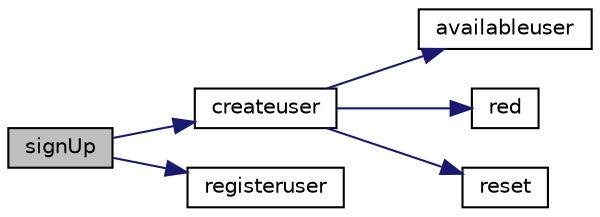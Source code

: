 digraph "signUp"
{
 // LATEX_PDF_SIZE
  edge [fontname="Helvetica",fontsize="10",labelfontname="Helvetica",labelfontsize="10"];
  node [fontname="Helvetica",fontsize="10",shape=record];
  rankdir="LR";
  Node1 [label="signUp",height=0.2,width=0.4,color="black", fillcolor="grey75", style="filled", fontcolor="black",tooltip=" "];
  Node1 -> Node2 [color="midnightblue",fontsize="10",style="solid",fontname="Helvetica"];
  Node2 [label="createuser",height=0.2,width=0.4,color="black", fillcolor="white", style="filled",URL="$user_8c.html#ac1b388579e5943fab7d981aeff9c5495",tooltip=" "];
  Node2 -> Node3 [color="midnightblue",fontsize="10",style="solid",fontname="Helvetica"];
  Node3 [label="availableuser",height=0.2,width=0.4,color="black", fillcolor="white", style="filled",URL="$user_8c.html#ad97deb2e262978a4044a710f8923476d",tooltip=" "];
  Node2 -> Node4 [color="midnightblue",fontsize="10",style="solid",fontname="Helvetica"];
  Node4 [label="red",height=0.2,width=0.4,color="black", fillcolor="white", style="filled",URL="$ui__design_8c.html#a39abd40f68d03c40857be1e74407efb9",tooltip=" "];
  Node2 -> Node5 [color="midnightblue",fontsize="10",style="solid",fontname="Helvetica"];
  Node5 [label="reset",height=0.2,width=0.4,color="black", fillcolor="white", style="filled",URL="$ui__design_8c.html#ad20897c5c8bd47f5d4005989bead0e55",tooltip=" "];
  Node1 -> Node6 [color="midnightblue",fontsize="10",style="solid",fontname="Helvetica"];
  Node6 [label="registeruser",height=0.2,width=0.4,color="black", fillcolor="white", style="filled",URL="$user_8c.html#af57ab9ce7559738624613433a72a111b",tooltip=" "];
}
